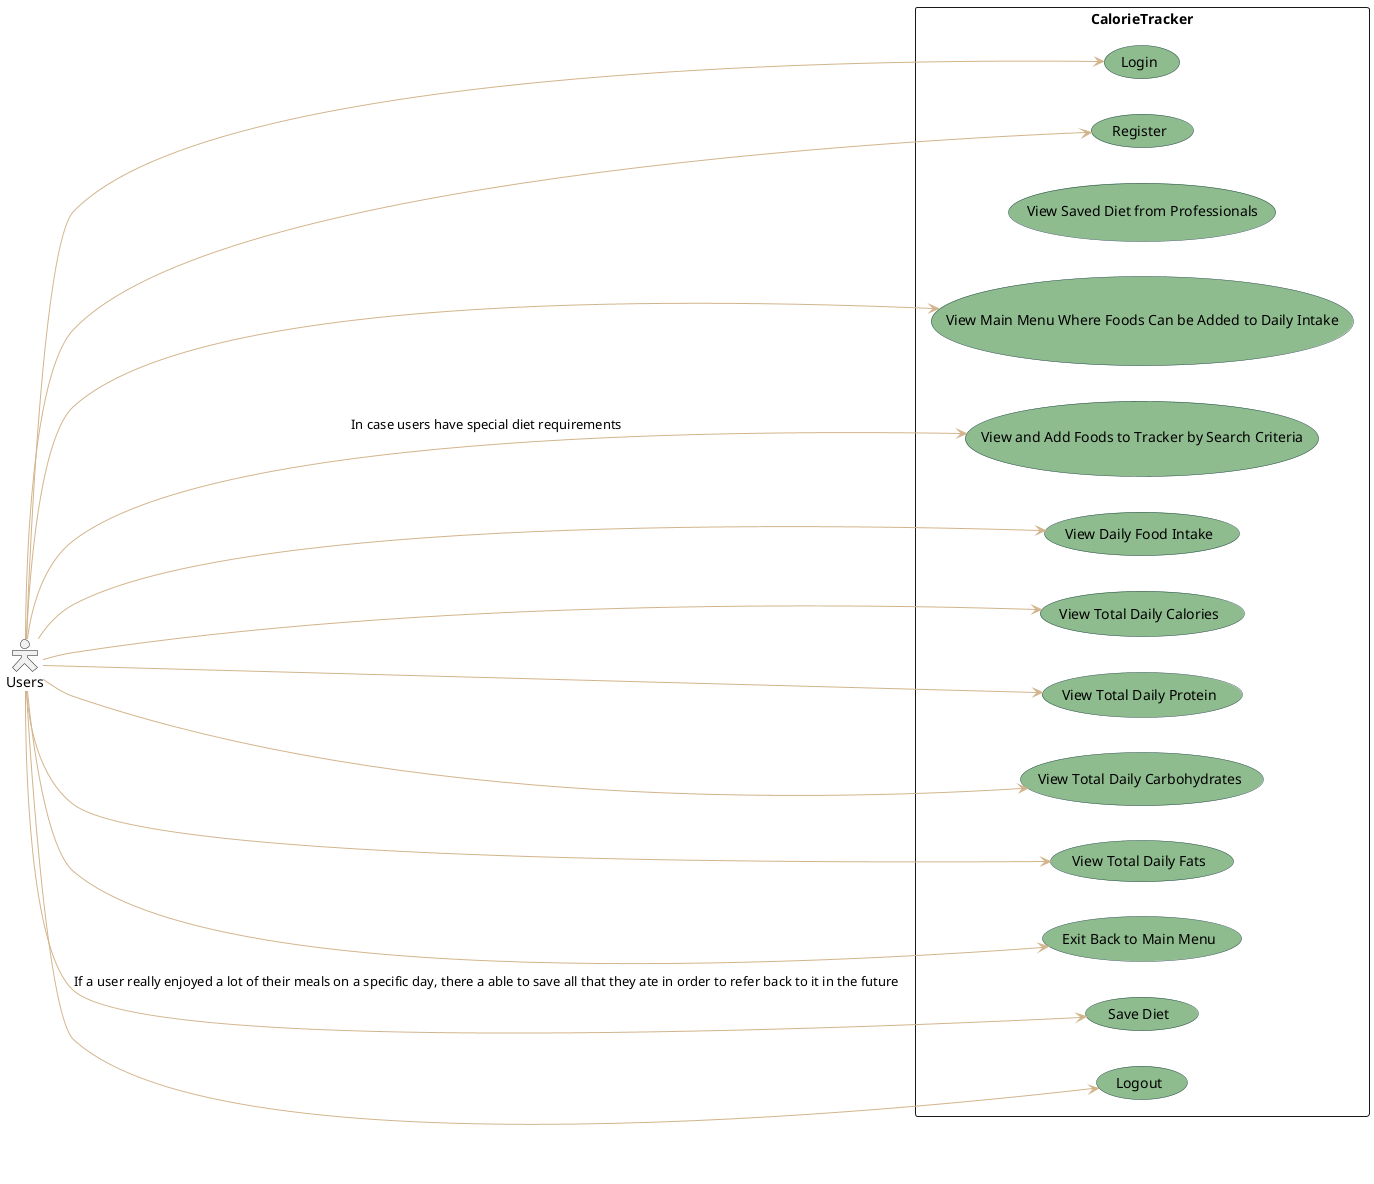 @startuml users
skinparam actorStyle Hollow 
skinparam usecase {
BackgroundColor DarkSeaGreen
BorderColor DarkSlateGray

BackgroundColor<< Main >> YellowGreen 
BorderColor<< Main >> YellowGreen 

ArrowColor tan 
ActorBorderColor black
ActorFontName Courier

ActorBackgroundColor<< Human >> Black
}
left to right direction
actor Users
rectangle CalorieTracker {
  (Login)
  (Register)
  (View Saved Diet from Professionals)
  (View Main Menu Where Foods Can be Added to Daily Intake)
  (View and Add Foods to Tracker by Search Criteria)
  (View Daily Food Intake)
  (View Total Daily Calories)
  (View Total Daily Protein)
  (View Total Daily Carbohydrates)
  (View Total Daily Fats)
  (Exit Back to Main Menu)
  (Save Diet)
  (Logout)
}
Users --> (Login)
Users --> (Register)
Users --> (View Main Menu Where Foods Can be Added to Daily Intake)
Users --> (View and Add Foods to Tracker by Search Criteria) : In case users have special diet requirements
Users --> (View Daily Food Intake)
Users -->  (View Total Daily Calories)
Users --> (View Total Daily Protein)
Users --> (View Total Daily Carbohydrates)
Users --> (View Total Daily Fats)
Users --> (Exit Back to Main Menu)
Users --> (Save Diet) : If a user really enjoyed a lot of their meals on a specific day, there a able to save all that they ate in order to refer back to it in the future
Users --> (Logout)
@enduml